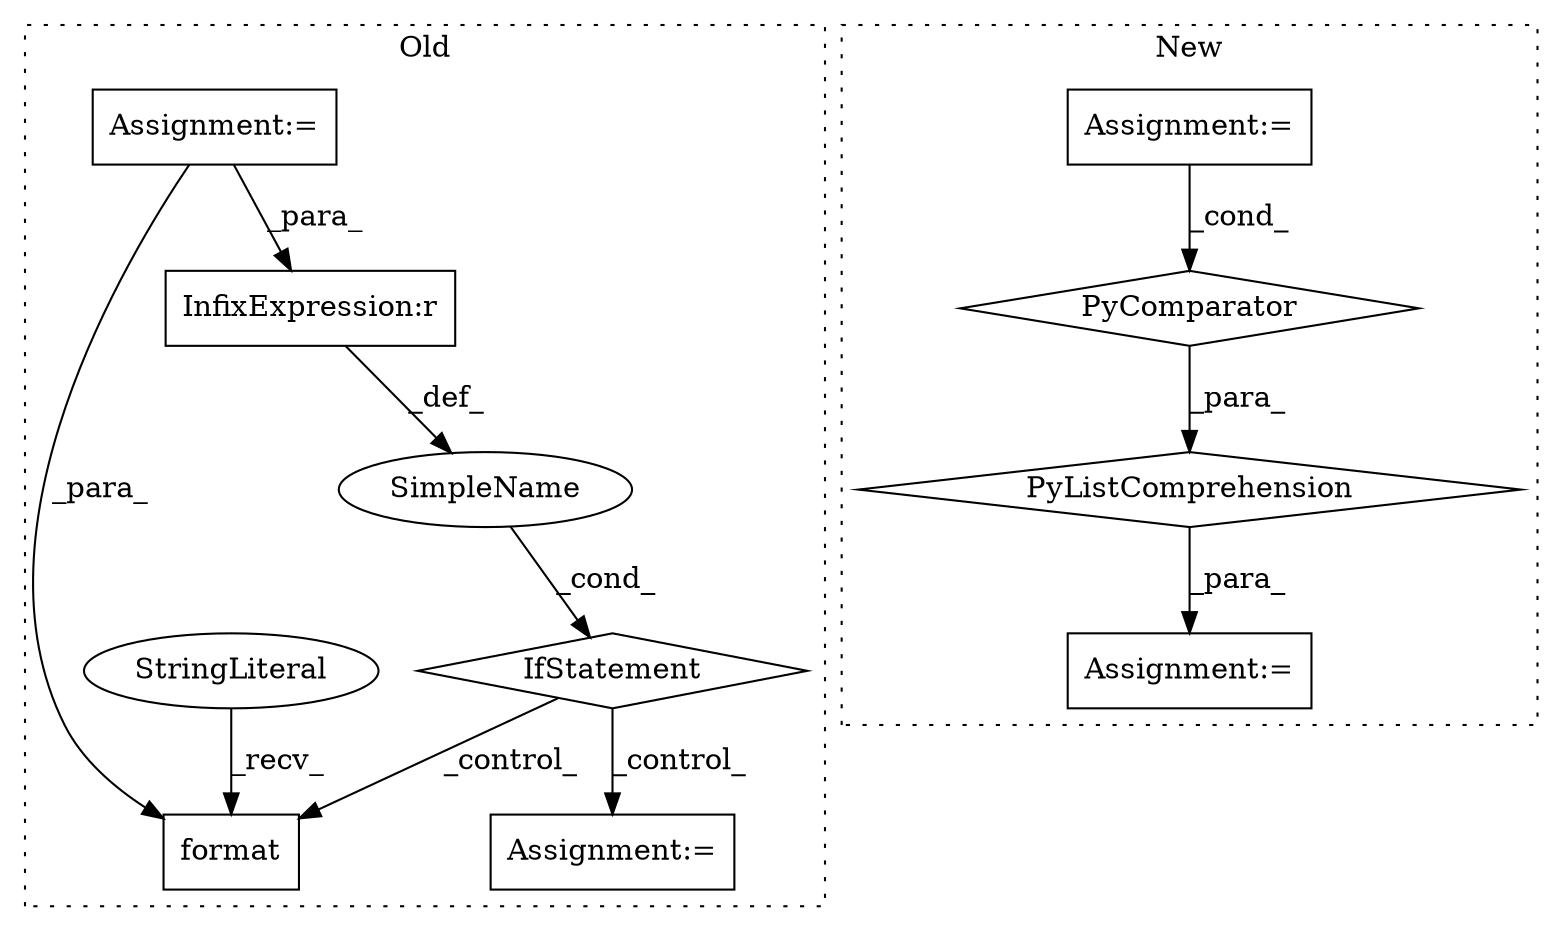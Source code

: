 digraph G {
subgraph cluster0 {
1 [label="format" a="32" s="7263,7386" l="7,1" shape="box"];
5 [label="StringLiteral" a="45" s="7188" l="74" shape="ellipse"];
7 [label="IfStatement" a="25" s="6806,6890" l="4,2" shape="diamond"];
8 [label="SimpleName" a="42" s="" l="" shape="ellipse"];
9 [label="InfixExpression:r" a="27" s="6819" l="4" shape="box"];
10 [label="Assignment:=" a="7" s="7503" l="1" shape="box"];
11 [label="Assignment:=" a="7" s="6746" l="1" shape="box"];
label = "Old";
style="dotted";
}
subgraph cluster1 {
2 [label="PyListComprehension" a="109" s="6731" l="207" shape="diamond"];
3 [label="PyComparator" a="113" s="6888" l="42" shape="diamond"];
4 [label="Assignment:=" a="7" s="6888" l="42" shape="box"];
6 [label="Assignment:=" a="7" s="7029,7181" l="78,2" shape="box"];
label = "New";
style="dotted";
}
2 -> 6 [label="_para_"];
3 -> 2 [label="_para_"];
4 -> 3 [label="_cond_"];
5 -> 1 [label="_recv_"];
7 -> 1 [label="_control_"];
7 -> 10 [label="_control_"];
8 -> 7 [label="_cond_"];
9 -> 8 [label="_def_"];
11 -> 9 [label="_para_"];
11 -> 1 [label="_para_"];
}